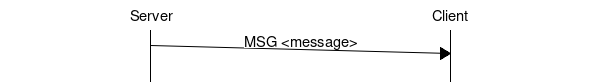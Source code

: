 msc {
	arcgradient = 8;

	a [label="Server"], b [label="Client"];

	a=>b [label="MSG <message>"];
}
